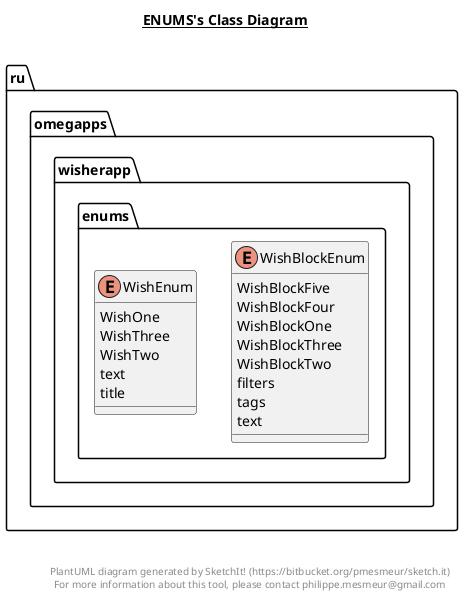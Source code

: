 @startuml

title __ENUMS's Class Diagram__\n

  namespace ru.omegapps.wisherapp {
    namespace enums {
      enum WishBlockEnum {
        WishBlockFive
        WishBlockFour
        WishBlockOne
        WishBlockThree
        WishBlockTwo
        filters
        tags
        text
      }
    }
  }
  

  namespace ru.omegapps.wisherapp {
    namespace enums {
      enum WishEnum {
        WishOne
        WishThree
        WishTwo
        text
        title
      }
    }
  }
  



right footer


PlantUML diagram generated by SketchIt! (https://bitbucket.org/pmesmeur/sketch.it)
For more information about this tool, please contact philippe.mesmeur@gmail.com
endfooter

@enduml
